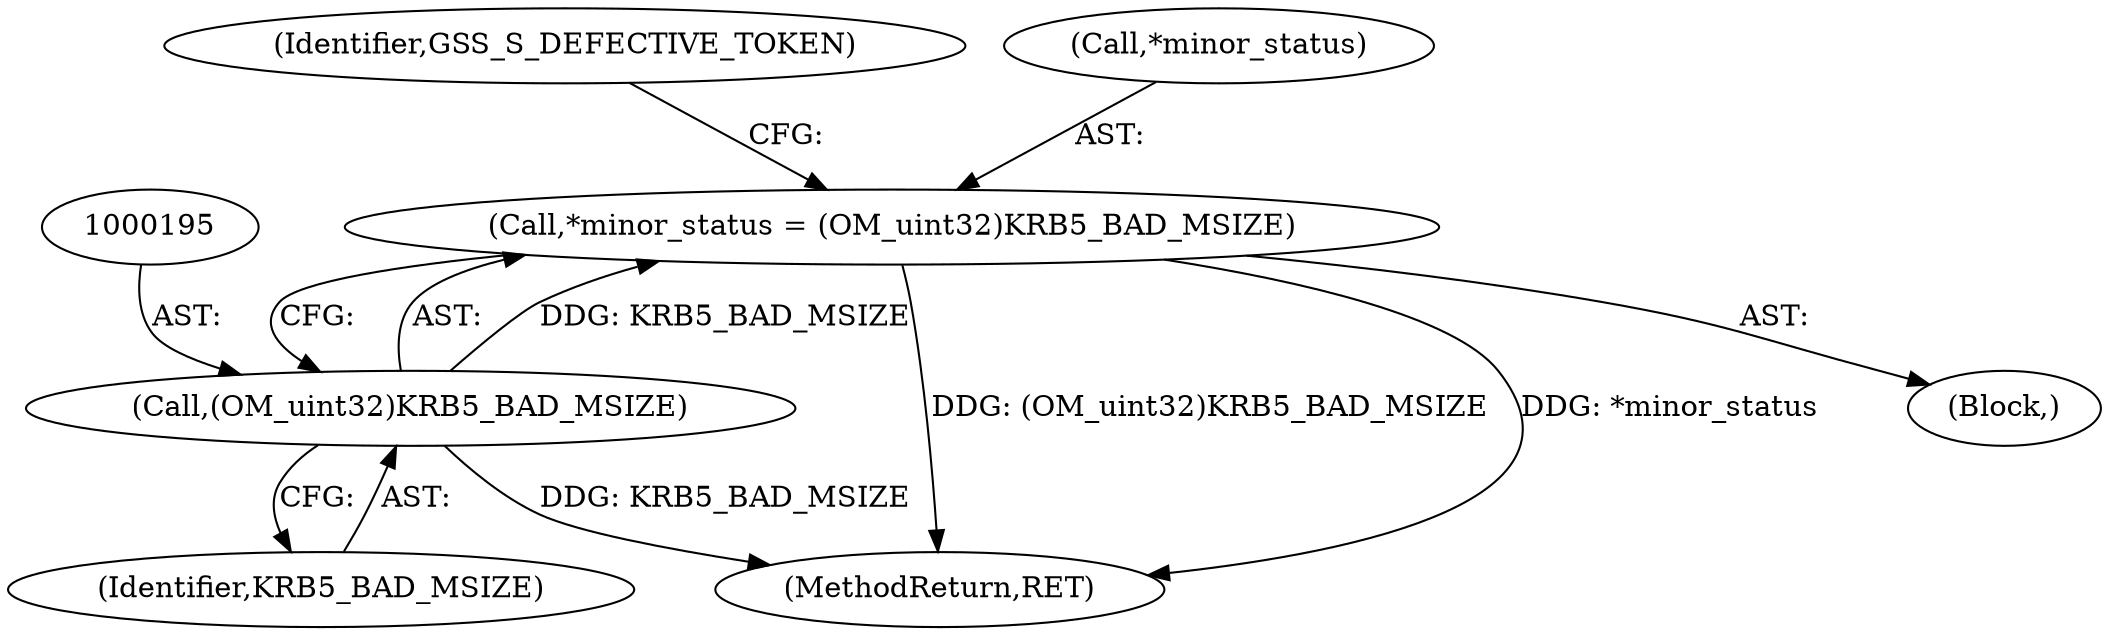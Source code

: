 digraph "0_krb5_e6ae703ae597d798e310368d52b8f38ee11c6a73_0@pointer" {
"1000191" [label="(Call,*minor_status = (OM_uint32)KRB5_BAD_MSIZE)"];
"1000194" [label="(Call,(OM_uint32)KRB5_BAD_MSIZE)"];
"1000196" [label="(Identifier,KRB5_BAD_MSIZE)"];
"1000198" [label="(Identifier,GSS_S_DEFECTIVE_TOKEN)"];
"1000191" [label="(Call,*minor_status = (OM_uint32)KRB5_BAD_MSIZE)"];
"1000854" [label="(MethodReturn,RET)"];
"1000192" [label="(Call,*minor_status)"];
"1000194" [label="(Call,(OM_uint32)KRB5_BAD_MSIZE)"];
"1000190" [label="(Block,)"];
"1000191" -> "1000190"  [label="AST: "];
"1000191" -> "1000194"  [label="CFG: "];
"1000192" -> "1000191"  [label="AST: "];
"1000194" -> "1000191"  [label="AST: "];
"1000198" -> "1000191"  [label="CFG: "];
"1000191" -> "1000854"  [label="DDG: (OM_uint32)KRB5_BAD_MSIZE"];
"1000191" -> "1000854"  [label="DDG: *minor_status"];
"1000194" -> "1000191"  [label="DDG: KRB5_BAD_MSIZE"];
"1000194" -> "1000196"  [label="CFG: "];
"1000195" -> "1000194"  [label="AST: "];
"1000196" -> "1000194"  [label="AST: "];
"1000194" -> "1000854"  [label="DDG: KRB5_BAD_MSIZE"];
}
